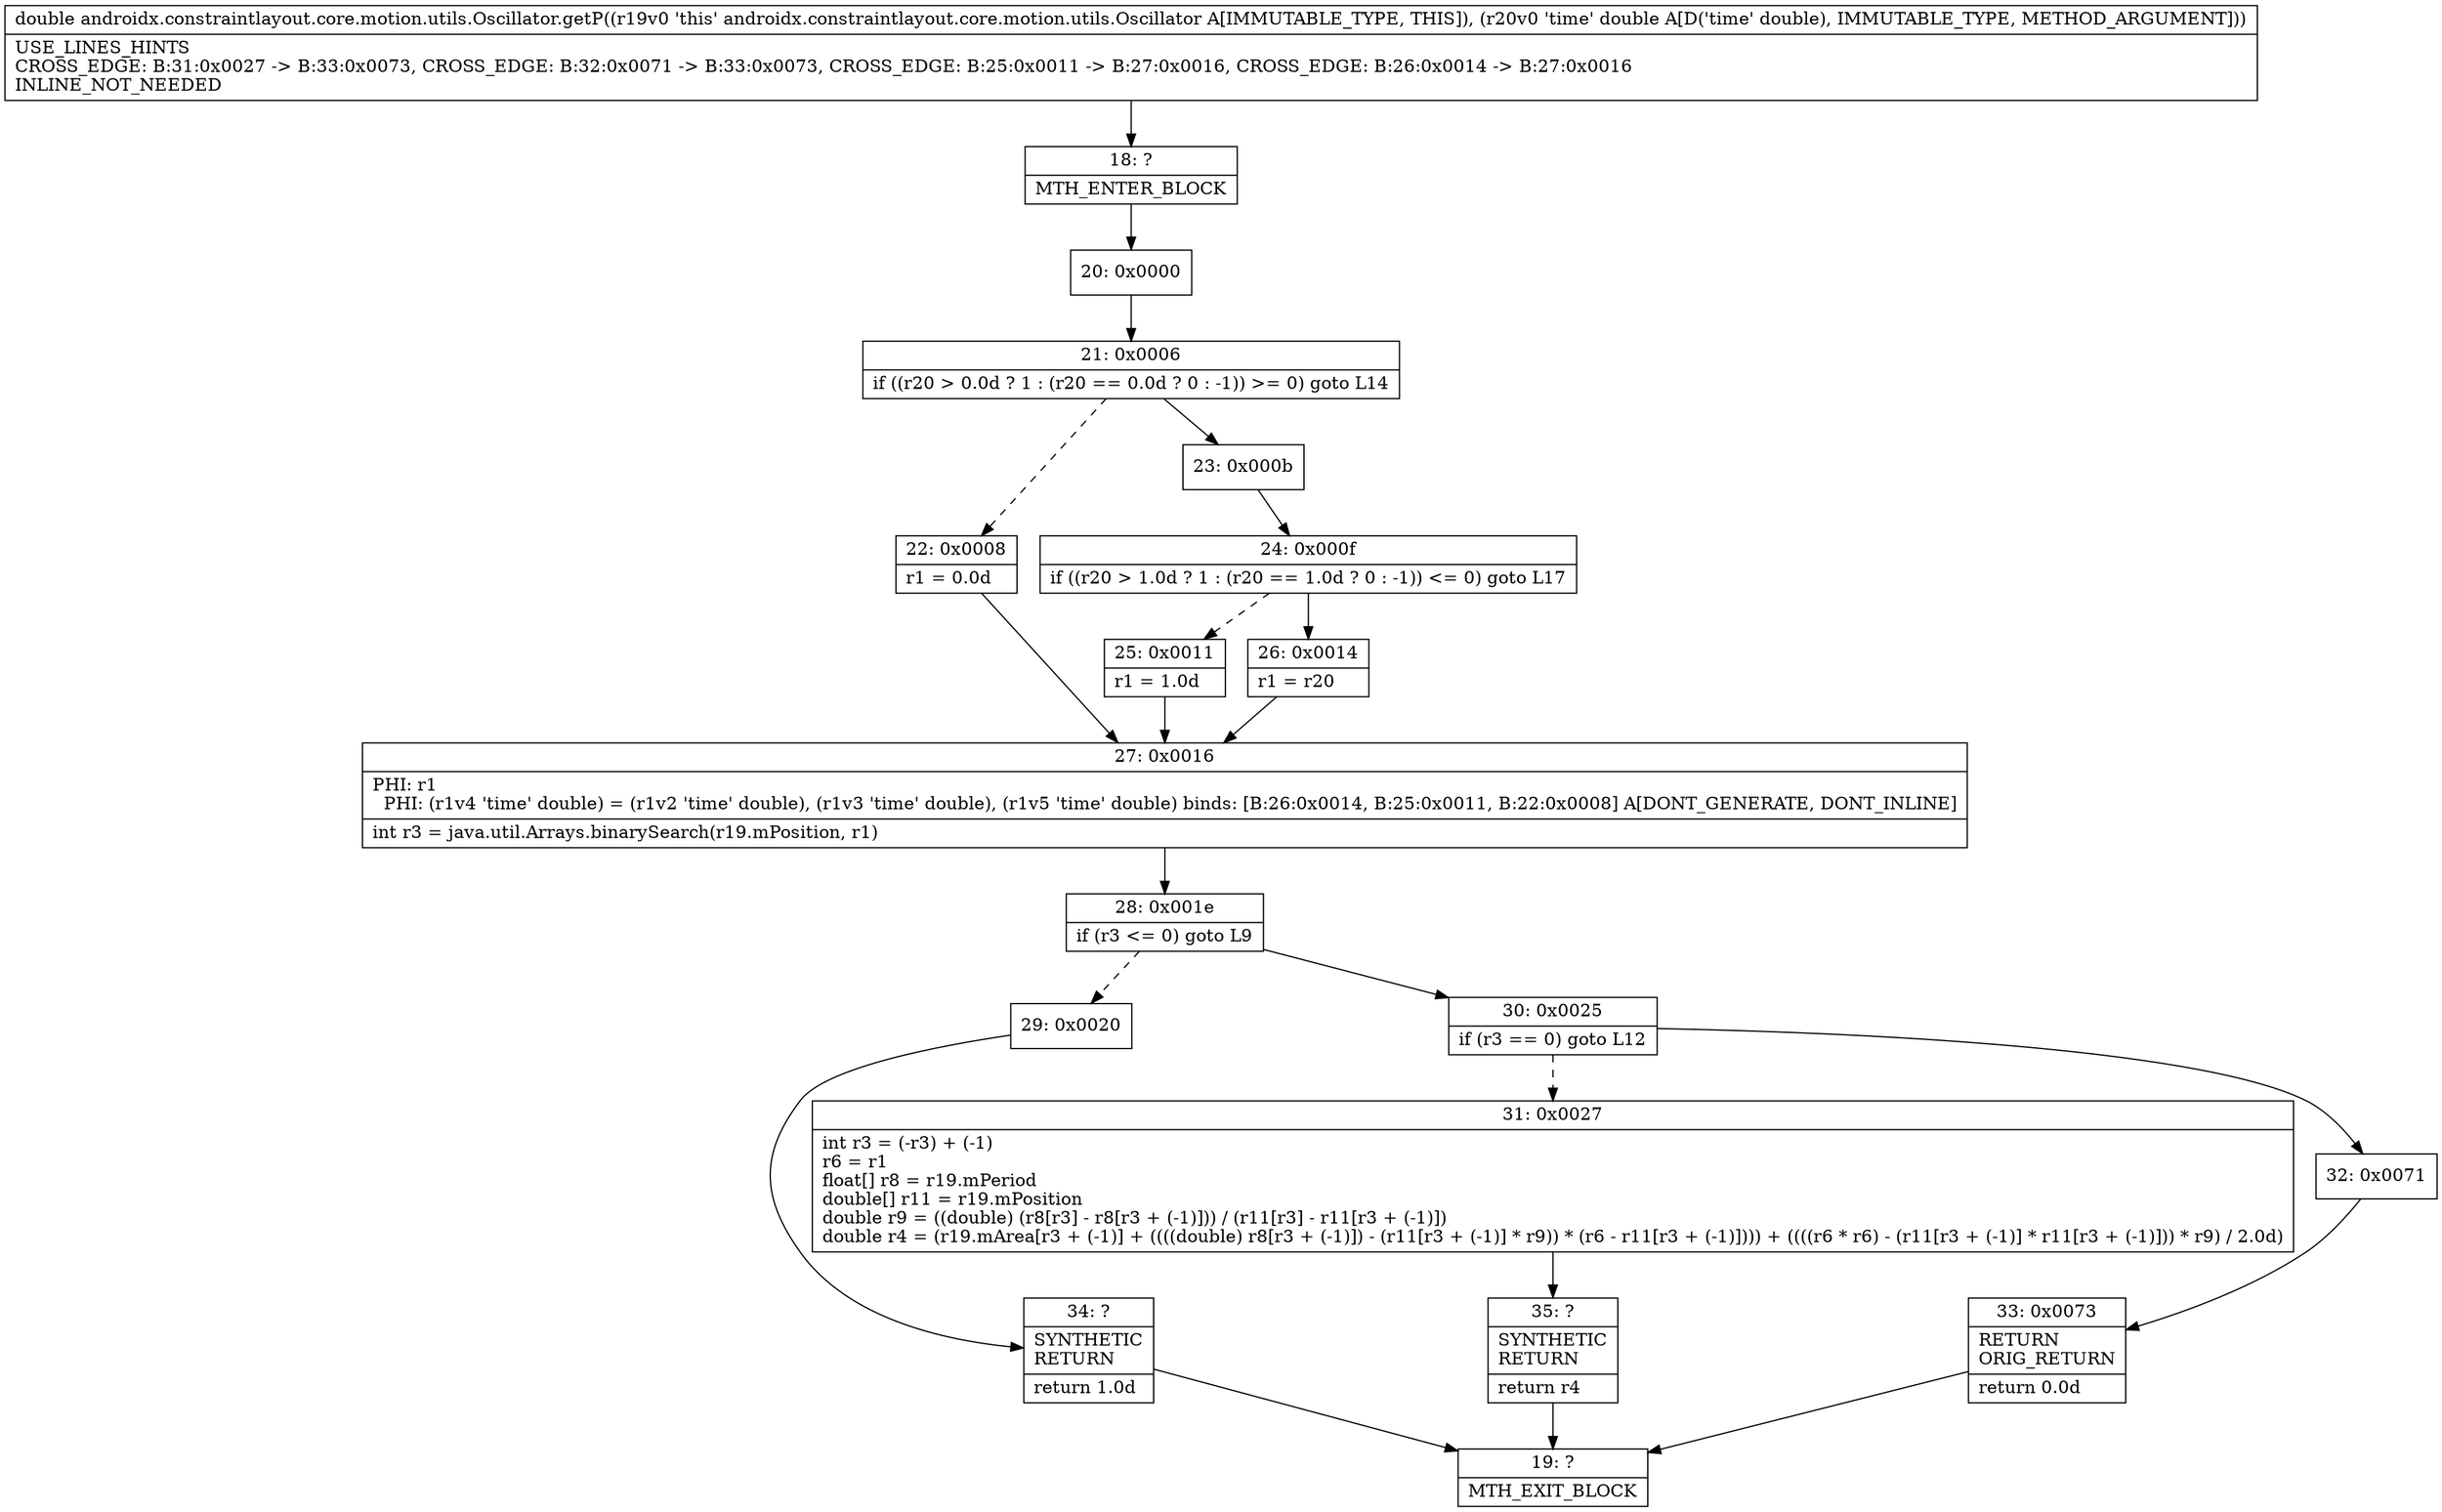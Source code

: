 digraph "CFG forandroidx.constraintlayout.core.motion.utils.Oscillator.getP(D)D" {
Node_18 [shape=record,label="{18\:\ ?|MTH_ENTER_BLOCK\l}"];
Node_20 [shape=record,label="{20\:\ 0x0000}"];
Node_21 [shape=record,label="{21\:\ 0x0006|if ((r20 \> 0.0d ? 1 : (r20 == 0.0d ? 0 : \-1)) \>= 0) goto L14\l}"];
Node_22 [shape=record,label="{22\:\ 0x0008|r1 = 0.0d\l}"];
Node_27 [shape=record,label="{27\:\ 0x0016|PHI: r1 \l  PHI: (r1v4 'time' double) = (r1v2 'time' double), (r1v3 'time' double), (r1v5 'time' double) binds: [B:26:0x0014, B:25:0x0011, B:22:0x0008] A[DONT_GENERATE, DONT_INLINE]\l|int r3 = java.util.Arrays.binarySearch(r19.mPosition, r1)\l}"];
Node_28 [shape=record,label="{28\:\ 0x001e|if (r3 \<= 0) goto L9\l}"];
Node_29 [shape=record,label="{29\:\ 0x0020}"];
Node_34 [shape=record,label="{34\:\ ?|SYNTHETIC\lRETURN\l|return 1.0d\l}"];
Node_19 [shape=record,label="{19\:\ ?|MTH_EXIT_BLOCK\l}"];
Node_30 [shape=record,label="{30\:\ 0x0025|if (r3 == 0) goto L12\l}"];
Node_31 [shape=record,label="{31\:\ 0x0027|int r3 = (\-r3) + (\-1)\lr6 = r1\lfloat[] r8 = r19.mPeriod\ldouble[] r11 = r19.mPosition\ldouble r9 = ((double) (r8[r3] \- r8[r3 + (\-1)])) \/ (r11[r3] \- r11[r3 + (\-1)])\ldouble r4 = (r19.mArea[r3 + (\-1)] + ((((double) r8[r3 + (\-1)]) \- (r11[r3 + (\-1)] * r9)) * (r6 \- r11[r3 + (\-1)]))) + ((((r6 * r6) \- (r11[r3 + (\-1)] * r11[r3 + (\-1)])) * r9) \/ 2.0d)\l}"];
Node_35 [shape=record,label="{35\:\ ?|SYNTHETIC\lRETURN\l|return r4\l}"];
Node_32 [shape=record,label="{32\:\ 0x0071}"];
Node_33 [shape=record,label="{33\:\ 0x0073|RETURN\lORIG_RETURN\l|return 0.0d\l}"];
Node_23 [shape=record,label="{23\:\ 0x000b}"];
Node_24 [shape=record,label="{24\:\ 0x000f|if ((r20 \> 1.0d ? 1 : (r20 == 1.0d ? 0 : \-1)) \<= 0) goto L17\l}"];
Node_25 [shape=record,label="{25\:\ 0x0011|r1 = 1.0d\l}"];
Node_26 [shape=record,label="{26\:\ 0x0014|r1 = r20\l}"];
MethodNode[shape=record,label="{double androidx.constraintlayout.core.motion.utils.Oscillator.getP((r19v0 'this' androidx.constraintlayout.core.motion.utils.Oscillator A[IMMUTABLE_TYPE, THIS]), (r20v0 'time' double A[D('time' double), IMMUTABLE_TYPE, METHOD_ARGUMENT]))  | USE_LINES_HINTS\lCROSS_EDGE: B:31:0x0027 \-\> B:33:0x0073, CROSS_EDGE: B:32:0x0071 \-\> B:33:0x0073, CROSS_EDGE: B:25:0x0011 \-\> B:27:0x0016, CROSS_EDGE: B:26:0x0014 \-\> B:27:0x0016\lINLINE_NOT_NEEDED\l}"];
MethodNode -> Node_18;Node_18 -> Node_20;
Node_20 -> Node_21;
Node_21 -> Node_22[style=dashed];
Node_21 -> Node_23;
Node_22 -> Node_27;
Node_27 -> Node_28;
Node_28 -> Node_29[style=dashed];
Node_28 -> Node_30;
Node_29 -> Node_34;
Node_34 -> Node_19;
Node_30 -> Node_31[style=dashed];
Node_30 -> Node_32;
Node_31 -> Node_35;
Node_35 -> Node_19;
Node_32 -> Node_33;
Node_33 -> Node_19;
Node_23 -> Node_24;
Node_24 -> Node_25[style=dashed];
Node_24 -> Node_26;
Node_25 -> Node_27;
Node_26 -> Node_27;
}

